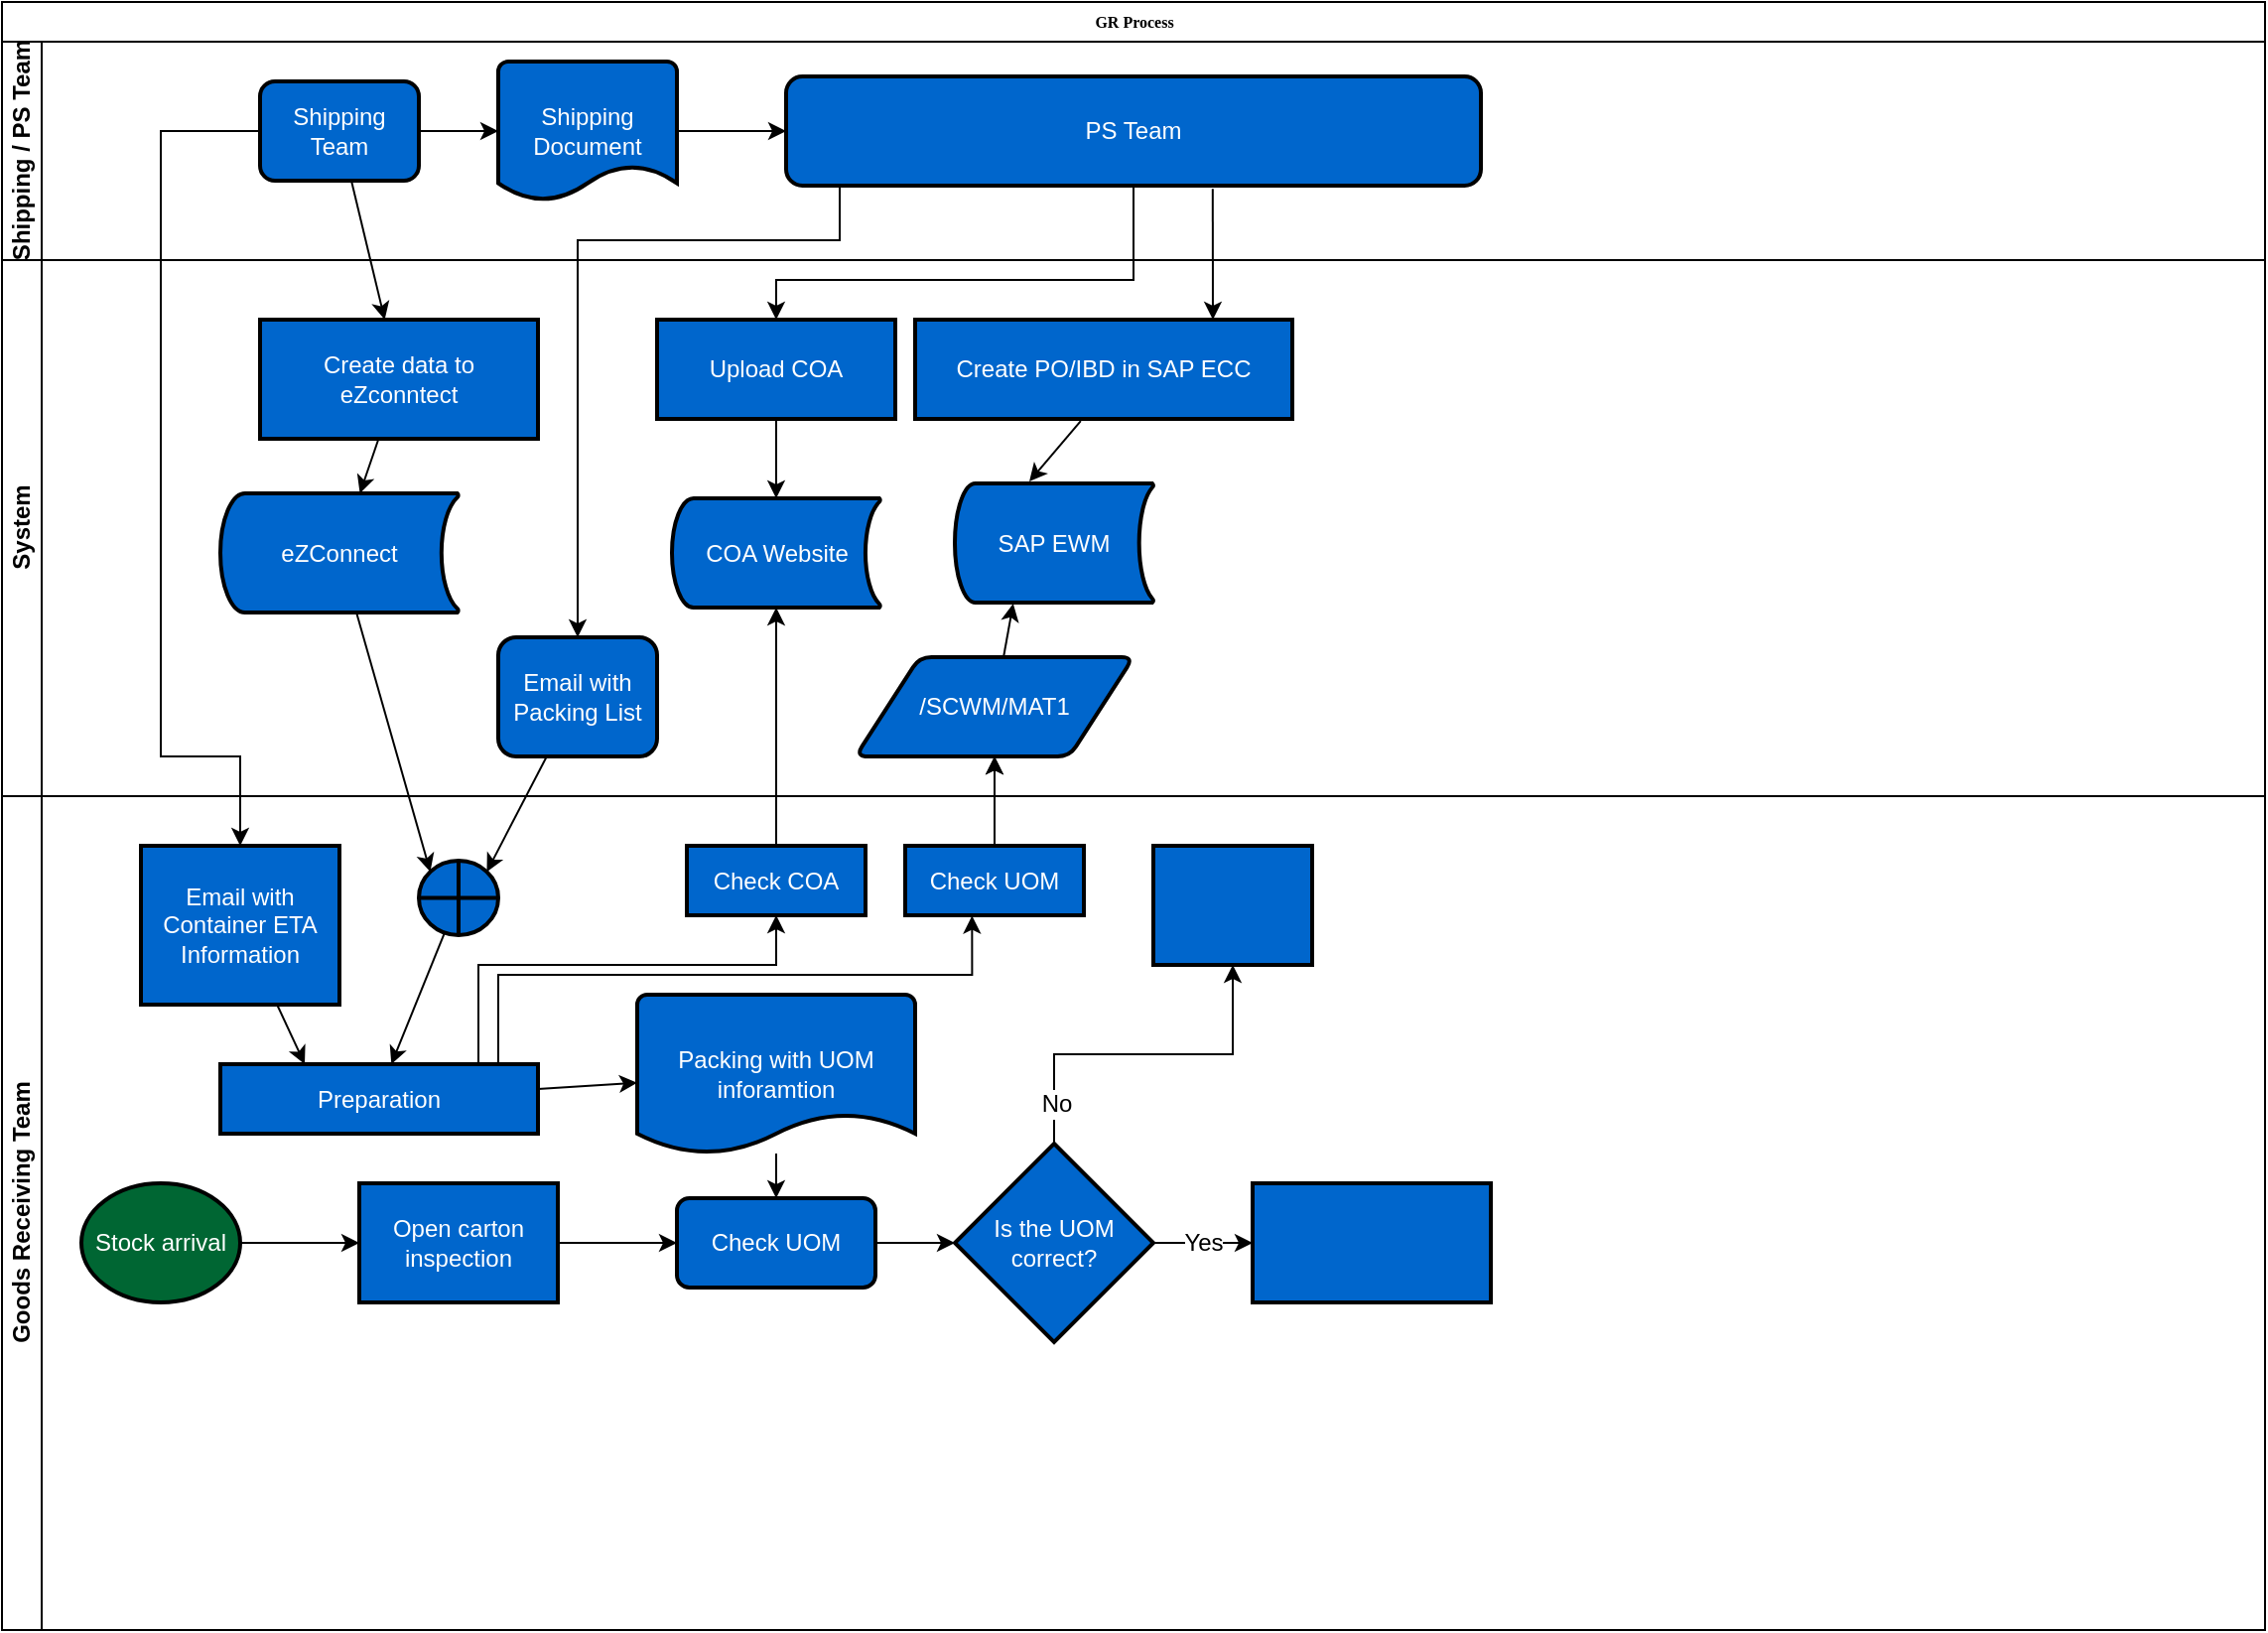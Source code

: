 <mxfile version="20.0.1" type="github">
  <diagram name="Page-1" id="c7488fd3-1785-93aa-aadb-54a6760d102a">
    <mxGraphModel dx="1489" dy="1489" grid="1" gridSize="10" guides="1" tooltips="1" connect="1" arrows="1" fold="1" page="1" pageScale="1" pageWidth="1169" pageHeight="827" background="none" math="0" shadow="0">
      <root>
        <mxCell id="0" />
        <mxCell id="1" parent="0" />
        <mxCell id="2b4e8129b02d487f-1" value="GR Process" style="swimlane;html=1;childLayout=stackLayout;horizontal=1;startSize=20;horizontalStack=0;rounded=0;shadow=0;labelBackgroundColor=none;strokeWidth=1;fontFamily=Verdana;fontSize=8;align=center;" parent="1" vertex="1">
          <mxGeometry y="-10" width="1140" height="820" as="geometry" />
        </mxCell>
        <mxCell id="Em4Xbs_RXhP2ANwOyE7_-51" style="edgeStyle=orthogonalEdgeStyle;rounded=0;orthogonalLoop=1;jettySize=auto;html=1;fontFamily=Helvetica;fontSize=12;fontColor=#FFFFFF;entryX=0.5;entryY=0;entryDx=0;entryDy=0;entryPerimeter=0;" edge="1" parent="2b4e8129b02d487f-1" source="Em4Xbs_RXhP2ANwOyE7_-24" target="Em4Xbs_RXhP2ANwOyE7_-27">
          <mxGeometry relative="1" as="geometry">
            <mxPoint x="400" y="120" as="sourcePoint" />
            <Array as="points">
              <mxPoint x="570" y="140" />
              <mxPoint x="390" y="140" />
            </Array>
          </mxGeometry>
        </mxCell>
        <mxCell id="2b4e8129b02d487f-2" value="Shipping / PS Team" style="swimlane;html=1;startSize=20;horizontal=0;" parent="2b4e8129b02d487f-1" vertex="1">
          <mxGeometry y="20" width="1140" height="110" as="geometry">
            <mxRectangle y="20" width="990" height="20" as="alternateBounds" />
          </mxGeometry>
        </mxCell>
        <mxCell id="Em4Xbs_RXhP2ANwOyE7_-25" value="" style="edgeStyle=orthogonalEdgeStyle;curved=1;rounded=0;orthogonalLoop=1;jettySize=auto;html=1;fontFamily=Helvetica;fontSize=12;fontColor=#FFFFFF;" edge="1" parent="2b4e8129b02d487f-2" source="Em4Xbs_RXhP2ANwOyE7_-11" target="Em4Xbs_RXhP2ANwOyE7_-24">
          <mxGeometry relative="1" as="geometry" />
        </mxCell>
        <mxCell id="Em4Xbs_RXhP2ANwOyE7_-11" value="Shipping Document" style="strokeWidth=2;html=1;shape=mxgraph.flowchart.document2;whiteSpace=wrap;size=0.25;fillColor=#0066CC;fontColor=#FFFFFF;" vertex="1" parent="2b4e8129b02d487f-2">
          <mxGeometry x="250" y="10" width="90" height="70" as="geometry" />
        </mxCell>
        <mxCell id="Em4Xbs_RXhP2ANwOyE7_-24" value="PS Team" style="rounded=1;whiteSpace=wrap;html=1;fillColor=#0066CC;fontColor=#FFFFFF;strokeWidth=2;" vertex="1" parent="2b4e8129b02d487f-2">
          <mxGeometry x="395" y="17.5" width="350" height="55" as="geometry" />
        </mxCell>
        <mxCell id="Em4Xbs_RXhP2ANwOyE7_-56" value="" style="edgeStyle=none;rounded=0;orthogonalLoop=1;jettySize=auto;html=1;fontFamily=Helvetica;fontSize=12;fontColor=#FFFFFF;" edge="1" parent="2b4e8129b02d487f-2" source="Em4Xbs_RXhP2ANwOyE7_-55" target="Em4Xbs_RXhP2ANwOyE7_-11">
          <mxGeometry relative="1" as="geometry" />
        </mxCell>
        <mxCell id="Em4Xbs_RXhP2ANwOyE7_-55" value="Shipping Team" style="rounded=1;whiteSpace=wrap;html=1;fillColor=#0066CC;fontColor=#FFFFFF;strokeWidth=2;" vertex="1" parent="2b4e8129b02d487f-2">
          <mxGeometry x="130" y="20" width="80" height="50" as="geometry" />
        </mxCell>
        <mxCell id="Em4Xbs_RXhP2ANwOyE7_-58" value="" style="edgeStyle=orthogonalEdgeStyle;rounded=0;orthogonalLoop=1;jettySize=auto;html=1;fontFamily=Helvetica;fontSize=12;fontColor=#FFFFFF;elbow=vertical;" edge="1" parent="2b4e8129b02d487f-1" source="Em4Xbs_RXhP2ANwOyE7_-55" target="Em4Xbs_RXhP2ANwOyE7_-57">
          <mxGeometry relative="1" as="geometry">
            <Array as="points">
              <mxPoint x="80" y="380" />
              <mxPoint x="120" y="380" />
            </Array>
          </mxGeometry>
        </mxCell>
        <mxCell id="Em4Xbs_RXhP2ANwOyE7_-65" value="" style="edgeStyle=none;rounded=0;orthogonalLoop=1;jettySize=auto;html=1;fontFamily=Helvetica;fontSize=12;fontColor=#FFFFFF;elbow=vertical;" edge="1" parent="2b4e8129b02d487f-1" source="Em4Xbs_RXhP2ANwOyE7_-63" target="Em4Xbs_RXhP2ANwOyE7_-36">
          <mxGeometry relative="1" as="geometry" />
        </mxCell>
        <mxCell id="Em4Xbs_RXhP2ANwOyE7_-68" value="" style="edgeStyle=none;rounded=0;orthogonalLoop=1;jettySize=auto;html=1;fontFamily=Helvetica;fontSize=12;fontColor=#FFFFFF;elbow=vertical;" edge="1" parent="2b4e8129b02d487f-1" source="Em4Xbs_RXhP2ANwOyE7_-66" target="Em4Xbs_RXhP2ANwOyE7_-67">
          <mxGeometry relative="1" as="geometry" />
        </mxCell>
        <mxCell id="Em4Xbs_RXhP2ANwOyE7_-96" style="edgeStyle=none;rounded=0;orthogonalLoop=1;jettySize=auto;html=1;entryX=0;entryY=0;entryDx=0;entryDy=0;fontFamily=Helvetica;fontSize=12;fontColor=#FFFFFF;" edge="1" parent="2b4e8129b02d487f-1" source="Em4Xbs_RXhP2ANwOyE7_-44" target="Em4Xbs_RXhP2ANwOyE7_-83">
          <mxGeometry relative="1" as="geometry" />
        </mxCell>
        <mxCell id="Em4Xbs_RXhP2ANwOyE7_-95" style="edgeStyle=none;rounded=0;orthogonalLoop=1;jettySize=auto;html=1;entryX=1;entryY=0;entryDx=0;entryDy=0;fontFamily=Helvetica;fontSize=12;fontColor=#FFFFFF;" edge="1" parent="2b4e8129b02d487f-1" source="Em4Xbs_RXhP2ANwOyE7_-60" target="Em4Xbs_RXhP2ANwOyE7_-83">
          <mxGeometry relative="1" as="geometry" />
        </mxCell>
        <mxCell id="Em4Xbs_RXhP2ANwOyE7_-97" style="edgeStyle=orthogonalEdgeStyle;rounded=0;orthogonalLoop=1;jettySize=auto;html=1;exitX=0.09;exitY=1.006;exitDx=0;exitDy=0;fontFamily=Helvetica;fontSize=12;fontColor=#FFFFFF;elbow=vertical;exitPerimeter=0;" edge="1" parent="2b4e8129b02d487f-1" source="Em4Xbs_RXhP2ANwOyE7_-24" target="Em4Xbs_RXhP2ANwOyE7_-60">
          <mxGeometry relative="1" as="geometry">
            <Array as="points">
              <mxPoint x="422" y="93" />
              <mxPoint x="422" y="120" />
              <mxPoint x="290" y="120" />
            </Array>
          </mxGeometry>
        </mxCell>
        <mxCell id="Em4Xbs_RXhP2ANwOyE7_-111" style="edgeStyle=none;rounded=0;orthogonalLoop=1;jettySize=auto;html=1;fontFamily=Helvetica;fontSize=12;fontColor=#FFFFFF;elbow=vertical;exitX=0.614;exitY=1.029;exitDx=0;exitDy=0;exitPerimeter=0;" edge="1" parent="2b4e8129b02d487f-1" source="Em4Xbs_RXhP2ANwOyE7_-24">
          <mxGeometry relative="1" as="geometry">
            <mxPoint x="610" y="160" as="targetPoint" />
          </mxGeometry>
        </mxCell>
        <mxCell id="Em4Xbs_RXhP2ANwOyE7_-118" value="" style="rounded=0;orthogonalLoop=1;jettySize=auto;html=1;fontFamily=Helvetica;fontSize=12;fontColor=#FFFFFF;elbow=vertical;" edge="1" parent="2b4e8129b02d487f-1" source="Em4Xbs_RXhP2ANwOyE7_-66" target="Em4Xbs_RXhP2ANwOyE7_-67">
          <mxGeometry relative="1" as="geometry" />
        </mxCell>
        <mxCell id="Em4Xbs_RXhP2ANwOyE7_-9" value="System" style="swimlane;html=1;startSize=20;horizontal=0;" vertex="1" parent="2b4e8129b02d487f-1">
          <mxGeometry y="130" width="1140" height="270" as="geometry" />
        </mxCell>
        <mxCell id="Em4Xbs_RXhP2ANwOyE7_-27" value="Upload COA" style="whiteSpace=wrap;html=1;fillColor=#0066CC;fontColor=#FFFFFF;strokeWidth=2;" vertex="1" parent="Em4Xbs_RXhP2ANwOyE7_-9">
          <mxGeometry x="330" y="30" width="120" height="50" as="geometry" />
        </mxCell>
        <mxCell id="Em4Xbs_RXhP2ANwOyE7_-34" value="SAP EWM" style="strokeWidth=2;html=1;shape=mxgraph.flowchart.stored_data;whiteSpace=wrap;fontFamily=Helvetica;fontSize=12;fontColor=#FFFFFF;fillColor=#0066CC;" vertex="1" parent="Em4Xbs_RXhP2ANwOyE7_-9">
          <mxGeometry x="480" y="112.5" width="100" height="60" as="geometry" />
        </mxCell>
        <mxCell id="Em4Xbs_RXhP2ANwOyE7_-36" value="COA Website" style="strokeWidth=2;html=1;shape=mxgraph.flowchart.stored_data;whiteSpace=wrap;fontFamily=Helvetica;fontSize=12;fontColor=#FFFFFF;fillColor=#0066CC;" vertex="1" parent="Em4Xbs_RXhP2ANwOyE7_-9">
          <mxGeometry x="337.5" y="120" width="105" height="55" as="geometry" />
        </mxCell>
        <mxCell id="Em4Xbs_RXhP2ANwOyE7_-37" value="" style="edgeStyle=none;rounded=0;orthogonalLoop=1;jettySize=auto;html=1;fontFamily=Helvetica;fontSize=12;fontColor=#FFFFFF;" edge="1" parent="Em4Xbs_RXhP2ANwOyE7_-9" source="Em4Xbs_RXhP2ANwOyE7_-27" target="Em4Xbs_RXhP2ANwOyE7_-36">
          <mxGeometry relative="1" as="geometry" />
        </mxCell>
        <mxCell id="Em4Xbs_RXhP2ANwOyE7_-45" value="" style="edgeStyle=none;rounded=0;orthogonalLoop=1;jettySize=auto;html=1;fontFamily=Helvetica;fontSize=12;fontColor=#FFFFFF;" edge="1" parent="Em4Xbs_RXhP2ANwOyE7_-9" source="Em4Xbs_RXhP2ANwOyE7_-38" target="Em4Xbs_RXhP2ANwOyE7_-44">
          <mxGeometry relative="1" as="geometry" />
        </mxCell>
        <mxCell id="Em4Xbs_RXhP2ANwOyE7_-38" value="Create data to eZconntect" style="whiteSpace=wrap;html=1;fillColor=#0066CC;fontColor=#FFFFFF;strokeWidth=2;" vertex="1" parent="Em4Xbs_RXhP2ANwOyE7_-9">
          <mxGeometry x="130" y="30" width="140" height="60" as="geometry" />
        </mxCell>
        <mxCell id="Em4Xbs_RXhP2ANwOyE7_-44" value="eZConnect" style="strokeWidth=2;html=1;shape=mxgraph.flowchart.stored_data;whiteSpace=wrap;fontFamily=Helvetica;fontSize=12;fontColor=#FFFFFF;fillColor=#0066CC;" vertex="1" parent="Em4Xbs_RXhP2ANwOyE7_-9">
          <mxGeometry x="110" y="117.5" width="120" height="60" as="geometry" />
        </mxCell>
        <mxCell id="Em4Xbs_RXhP2ANwOyE7_-62" value="" style="edgeStyle=none;rounded=0;orthogonalLoop=1;jettySize=auto;html=1;fontFamily=Helvetica;fontSize=12;fontColor=#FFFFFF;exitX=0.439;exitY=1.022;exitDx=0;exitDy=0;exitPerimeter=0;entryX=0.375;entryY=-0.016;entryDx=0;entryDy=0;entryPerimeter=0;" edge="1" parent="Em4Xbs_RXhP2ANwOyE7_-9" source="Em4Xbs_RXhP2ANwOyE7_-61" target="Em4Xbs_RXhP2ANwOyE7_-34">
          <mxGeometry relative="1" as="geometry" />
        </mxCell>
        <mxCell id="Em4Xbs_RXhP2ANwOyE7_-61" value="Create PO/IBD in SAP ECC" style="whiteSpace=wrap;html=1;fillColor=#0066CC;fontColor=#FFFFFF;strokeWidth=2;" vertex="1" parent="Em4Xbs_RXhP2ANwOyE7_-9">
          <mxGeometry x="460" y="30" width="190" height="50" as="geometry" />
        </mxCell>
        <mxCell id="Em4Xbs_RXhP2ANwOyE7_-108" value="" style="edgeStyle=none;rounded=0;orthogonalLoop=1;jettySize=auto;html=1;fontFamily=Helvetica;fontSize=12;fontColor=#FFFFFF;elbow=vertical;entryX=0.294;entryY=1.009;entryDx=0;entryDy=0;entryPerimeter=0;" edge="1" parent="Em4Xbs_RXhP2ANwOyE7_-9" source="Em4Xbs_RXhP2ANwOyE7_-67" target="Em4Xbs_RXhP2ANwOyE7_-34">
          <mxGeometry relative="1" as="geometry">
            <mxPoint x="535" y="175" as="targetPoint" />
          </mxGeometry>
        </mxCell>
        <mxCell id="Em4Xbs_RXhP2ANwOyE7_-67" value="/SCWM/MAT1" style="shape=parallelogram;html=1;strokeWidth=2;perimeter=parallelogramPerimeter;whiteSpace=wrap;rounded=1;arcSize=12;size=0.23;fontFamily=Helvetica;fontSize=12;fontColor=#FFFFFF;fillColor=#0066CC;" vertex="1" parent="Em4Xbs_RXhP2ANwOyE7_-9">
          <mxGeometry x="430" y="200" width="140" height="50" as="geometry" />
        </mxCell>
        <mxCell id="Em4Xbs_RXhP2ANwOyE7_-60" value="Email with Packing List" style="whiteSpace=wrap;html=1;fillColor=#0066CC;fontColor=#FFFFFF;rounded=1;strokeWidth=2;" vertex="1" parent="Em4Xbs_RXhP2ANwOyE7_-9">
          <mxGeometry x="250" y="190" width="80" height="60" as="geometry" />
        </mxCell>
        <mxCell id="Em4Xbs_RXhP2ANwOyE7_-136" value="" style="rounded=0;orthogonalLoop=1;jettySize=auto;html=1;fontFamily=Helvetica;fontSize=12;fontColor=#000000;elbow=vertical;" edge="1" parent="2b4e8129b02d487f-1" source="Em4Xbs_RXhP2ANwOyE7_-55" target="Em4Xbs_RXhP2ANwOyE7_-38">
          <mxGeometry relative="1" as="geometry" />
        </mxCell>
        <mxCell id="2b4e8129b02d487f-3" value="Goods Receiving Team" style="swimlane;html=1;startSize=20;horizontal=0;" parent="2b4e8129b02d487f-1" vertex="1">
          <mxGeometry y="400" width="1140" height="420" as="geometry" />
        </mxCell>
        <mxCell id="Em4Xbs_RXhP2ANwOyE7_-114" value="" style="edgeStyle=none;rounded=0;orthogonalLoop=1;jettySize=auto;html=1;fontFamily=Helvetica;fontSize=12;fontColor=#FFFFFF;elbow=vertical;" edge="1" parent="2b4e8129b02d487f-3" source="Em4Xbs_RXhP2ANwOyE7_-10" target="Em4Xbs_RXhP2ANwOyE7_-112">
          <mxGeometry relative="1" as="geometry" />
        </mxCell>
        <mxCell id="Em4Xbs_RXhP2ANwOyE7_-10" value="Stock arrival" style="strokeWidth=2;html=1;shape=mxgraph.flowchart.start_2;whiteSpace=wrap;fillColor=#006633;fontColor=#FFFFFF;" vertex="1" parent="2b4e8129b02d487f-3">
          <mxGeometry x="40" y="195" width="80" height="60" as="geometry" />
        </mxCell>
        <mxCell id="Em4Xbs_RXhP2ANwOyE7_-72" value="" style="edgeStyle=none;rounded=0;orthogonalLoop=1;jettySize=auto;html=1;fontFamily=Helvetica;fontSize=12;fontColor=#FFFFFF;elbow=vertical;entryX=0.375;entryY=0;entryDx=0;entryDy=0;" edge="1" parent="2b4e8129b02d487f-3" source="Em4Xbs_RXhP2ANwOyE7_-57">
          <mxGeometry relative="1" as="geometry">
            <mxPoint x="152.5" y="135" as="targetPoint" />
          </mxGeometry>
        </mxCell>
        <mxCell id="Em4Xbs_RXhP2ANwOyE7_-57" value="Email with Container ETA Information" style="whiteSpace=wrap;html=1;fillColor=#0066CC;fontColor=#FFFFFF;strokeWidth=2;" vertex="1" parent="2b4e8129b02d487f-3">
          <mxGeometry x="70" y="25" width="100" height="80" as="geometry" />
        </mxCell>
        <mxCell id="Em4Xbs_RXhP2ANwOyE7_-63" value="Check COA" style="whiteSpace=wrap;html=1;fillColor=#0066CC;fontColor=#FFFFFF;strokeWidth=2;" vertex="1" parent="2b4e8129b02d487f-3">
          <mxGeometry x="345" y="25" width="90" height="35" as="geometry" />
        </mxCell>
        <mxCell id="Em4Xbs_RXhP2ANwOyE7_-66" value="Check UOM" style="whiteSpace=wrap;html=1;fillColor=#0066CC;fontColor=#FFFFFF;strokeWidth=2;" vertex="1" parent="2b4e8129b02d487f-3">
          <mxGeometry x="455" y="25" width="90" height="35" as="geometry" />
        </mxCell>
        <mxCell id="Em4Xbs_RXhP2ANwOyE7_-83" value="" style="shape=orEllipse;perimeter=ellipsePerimeter;whiteSpace=wrap;html=1;backgroundOutline=1;fontFamily=Helvetica;fontSize=12;fontColor=#FFFFFF;strokeColor=default;strokeWidth=2;fillColor=#0066CC;" vertex="1" parent="2b4e8129b02d487f-3">
          <mxGeometry x="210" y="32.5" width="40" height="37.5" as="geometry" />
        </mxCell>
        <mxCell id="Em4Xbs_RXhP2ANwOyE7_-85" style="rounded=0;orthogonalLoop=1;jettySize=auto;html=1;fontFamily=Helvetica;fontSize=12;fontColor=#FFFFFF;elbow=vertical;" edge="1" parent="2b4e8129b02d487f-3" source="Em4Xbs_RXhP2ANwOyE7_-83">
          <mxGeometry relative="1" as="geometry">
            <mxPoint x="196.154" y="135" as="targetPoint" />
          </mxGeometry>
        </mxCell>
        <mxCell id="Em4Xbs_RXhP2ANwOyE7_-105" style="edgeStyle=orthogonalEdgeStyle;rounded=0;orthogonalLoop=1;jettySize=auto;html=1;entryX=0.5;entryY=1;entryDx=0;entryDy=0;fontFamily=Helvetica;fontSize=12;fontColor=#FFFFFF;elbow=vertical;" edge="1" parent="2b4e8129b02d487f-3" source="Em4Xbs_RXhP2ANwOyE7_-102" target="Em4Xbs_RXhP2ANwOyE7_-63">
          <mxGeometry relative="1" as="geometry">
            <Array as="points">
              <mxPoint x="240" y="85" />
              <mxPoint x="390" y="85" />
            </Array>
          </mxGeometry>
        </mxCell>
        <mxCell id="Em4Xbs_RXhP2ANwOyE7_-120" value="" style="edgeStyle=none;rounded=0;orthogonalLoop=1;jettySize=auto;html=1;fontFamily=Helvetica;fontSize=12;fontColor=#FFFFFF;elbow=vertical;" edge="1" parent="2b4e8129b02d487f-3" source="Em4Xbs_RXhP2ANwOyE7_-102" target="Em4Xbs_RXhP2ANwOyE7_-119">
          <mxGeometry relative="1" as="geometry" />
        </mxCell>
        <mxCell id="Em4Xbs_RXhP2ANwOyE7_-102" value="Preparation" style="whiteSpace=wrap;html=1;fillColor=#0066CC;fontColor=#FFFFFF;strokeWidth=2;" vertex="1" parent="2b4e8129b02d487f-3">
          <mxGeometry x="110" y="135" width="160" height="35" as="geometry" />
        </mxCell>
        <mxCell id="Em4Xbs_RXhP2ANwOyE7_-116" value="" style="edgeStyle=none;rounded=0;orthogonalLoop=1;jettySize=auto;html=1;fontFamily=Helvetica;fontSize=12;fontColor=#FFFFFF;elbow=vertical;" edge="1" parent="2b4e8129b02d487f-3" source="Em4Xbs_RXhP2ANwOyE7_-112" target="Em4Xbs_RXhP2ANwOyE7_-115">
          <mxGeometry relative="1" as="geometry" />
        </mxCell>
        <mxCell id="Em4Xbs_RXhP2ANwOyE7_-112" value="Open carton inspection" style="whiteSpace=wrap;html=1;fillColor=#0066CC;fontColor=#FFFFFF;strokeWidth=2;" vertex="1" parent="2b4e8129b02d487f-3">
          <mxGeometry x="180" y="195" width="100" height="60" as="geometry" />
        </mxCell>
        <mxCell id="Em4Xbs_RXhP2ANwOyE7_-123" value="" style="edgeStyle=none;rounded=0;orthogonalLoop=1;jettySize=auto;html=1;fontFamily=Helvetica;fontSize=12;fontColor=#FFFFFF;elbow=vertical;" edge="1" parent="2b4e8129b02d487f-3" source="Em4Xbs_RXhP2ANwOyE7_-115" target="Em4Xbs_RXhP2ANwOyE7_-122">
          <mxGeometry relative="1" as="geometry" />
        </mxCell>
        <mxCell id="Em4Xbs_RXhP2ANwOyE7_-115" value="Check UOM" style="whiteSpace=wrap;html=1;fillColor=#0066CC;fontColor=#FFFFFF;rounded=1;arcSize=14;strokeWidth=2;" vertex="1" parent="2b4e8129b02d487f-3">
          <mxGeometry x="340" y="202.5" width="100" height="45" as="geometry" />
        </mxCell>
        <mxCell id="Em4Xbs_RXhP2ANwOyE7_-117" style="edgeStyle=orthogonalEdgeStyle;rounded=0;orthogonalLoop=1;jettySize=auto;html=1;fontFamily=Helvetica;fontSize=12;fontColor=#FFFFFF;elbow=vertical;entryX=0.374;entryY=1.008;entryDx=0;entryDy=0;entryPerimeter=0;" edge="1" parent="2b4e8129b02d487f-3" source="Em4Xbs_RXhP2ANwOyE7_-102" target="Em4Xbs_RXhP2ANwOyE7_-66">
          <mxGeometry relative="1" as="geometry">
            <mxPoint x="250" y="130" as="sourcePoint" />
            <mxPoint x="540" y="90" as="targetPoint" />
            <Array as="points">
              <mxPoint x="250" y="90" />
              <mxPoint x="489" y="90" />
            </Array>
          </mxGeometry>
        </mxCell>
        <mxCell id="Em4Xbs_RXhP2ANwOyE7_-121" value="" style="edgeStyle=none;rounded=0;orthogonalLoop=1;jettySize=auto;html=1;fontFamily=Helvetica;fontSize=12;fontColor=#FFFFFF;elbow=vertical;" edge="1" parent="2b4e8129b02d487f-3" source="Em4Xbs_RXhP2ANwOyE7_-119" target="Em4Xbs_RXhP2ANwOyE7_-115">
          <mxGeometry relative="1" as="geometry" />
        </mxCell>
        <mxCell id="Em4Xbs_RXhP2ANwOyE7_-119" value="Packing with UOM inforamtion" style="strokeWidth=2;html=1;shape=mxgraph.flowchart.document2;whiteSpace=wrap;size=0.25;fontFamily=Helvetica;fontSize=12;fontColor=#FFFFFF;fillColor=#0066CC;" vertex="1" parent="2b4e8129b02d487f-3">
          <mxGeometry x="320" y="100" width="140" height="80" as="geometry" />
        </mxCell>
        <mxCell id="Em4Xbs_RXhP2ANwOyE7_-122" value="Is the UOM correct?" style="strokeWidth=2;html=1;shape=mxgraph.flowchart.decision;whiteSpace=wrap;fontFamily=Helvetica;fontSize=12;fontColor=#FFFFFF;fillColor=#0066CC;" vertex="1" parent="2b4e8129b02d487f-3">
          <mxGeometry x="480" y="175" width="100" height="100" as="geometry" />
        </mxCell>
        <mxCell id="Em4Xbs_RXhP2ANwOyE7_-132" value="" style="whiteSpace=wrap;html=1;fillColor=#0066CC;fontColor=#FFFFFF;strokeWidth=2;" vertex="1" parent="2b4e8129b02d487f-3">
          <mxGeometry x="580" y="25" width="80" height="60" as="geometry" />
        </mxCell>
        <mxCell id="Em4Xbs_RXhP2ANwOyE7_-133" value="" style="edgeStyle=orthogonalEdgeStyle;rounded=0;orthogonalLoop=1;jettySize=auto;html=1;fontFamily=Helvetica;fontSize=12;fontColor=#000000;elbow=vertical;" edge="1" parent="2b4e8129b02d487f-3" source="Em4Xbs_RXhP2ANwOyE7_-122" target="Em4Xbs_RXhP2ANwOyE7_-132">
          <mxGeometry relative="1" as="geometry" />
        </mxCell>
        <mxCell id="Em4Xbs_RXhP2ANwOyE7_-134" value="&lt;font style=&quot;&quot; color=&quot;#000000&quot;&gt;No&lt;/font&gt;" style="edgeLabel;html=1;align=center;verticalAlign=middle;resizable=0;points=[];fontSize=12;fontFamily=Helvetica;fontColor=#FFFFFF;" vertex="1" connectable="0" parent="Em4Xbs_RXhP2ANwOyE7_-133">
          <mxGeometry x="-0.772" y="-1" relative="1" as="geometry">
            <mxPoint as="offset" />
          </mxGeometry>
        </mxCell>
        <mxCell id="Em4Xbs_RXhP2ANwOyE7_-130" value="" style="whiteSpace=wrap;html=1;fillColor=#0066CC;fontColor=#FFFFFF;strokeWidth=2;" vertex="1" parent="2b4e8129b02d487f-3">
          <mxGeometry x="630" y="195" width="120" height="60" as="geometry" />
        </mxCell>
        <mxCell id="Em4Xbs_RXhP2ANwOyE7_-131" value="" style="edgeStyle=none;rounded=0;orthogonalLoop=1;jettySize=auto;html=1;fontFamily=Helvetica;fontSize=12;fontColor=#FFFFFF;elbow=vertical;" edge="1" parent="2b4e8129b02d487f-3" source="Em4Xbs_RXhP2ANwOyE7_-122" target="Em4Xbs_RXhP2ANwOyE7_-130">
          <mxGeometry relative="1" as="geometry" />
        </mxCell>
        <mxCell id="Em4Xbs_RXhP2ANwOyE7_-135" value="Yes" style="edgeLabel;html=1;align=center;verticalAlign=middle;resizable=0;points=[];fontSize=12;fontFamily=Helvetica;fontColor=#000000;" vertex="1" connectable="0" parent="Em4Xbs_RXhP2ANwOyE7_-131">
          <mxGeometry x="-0.476" y="1" relative="1" as="geometry">
            <mxPoint x="12" y="1" as="offset" />
          </mxGeometry>
        </mxCell>
      </root>
    </mxGraphModel>
  </diagram>
</mxfile>
